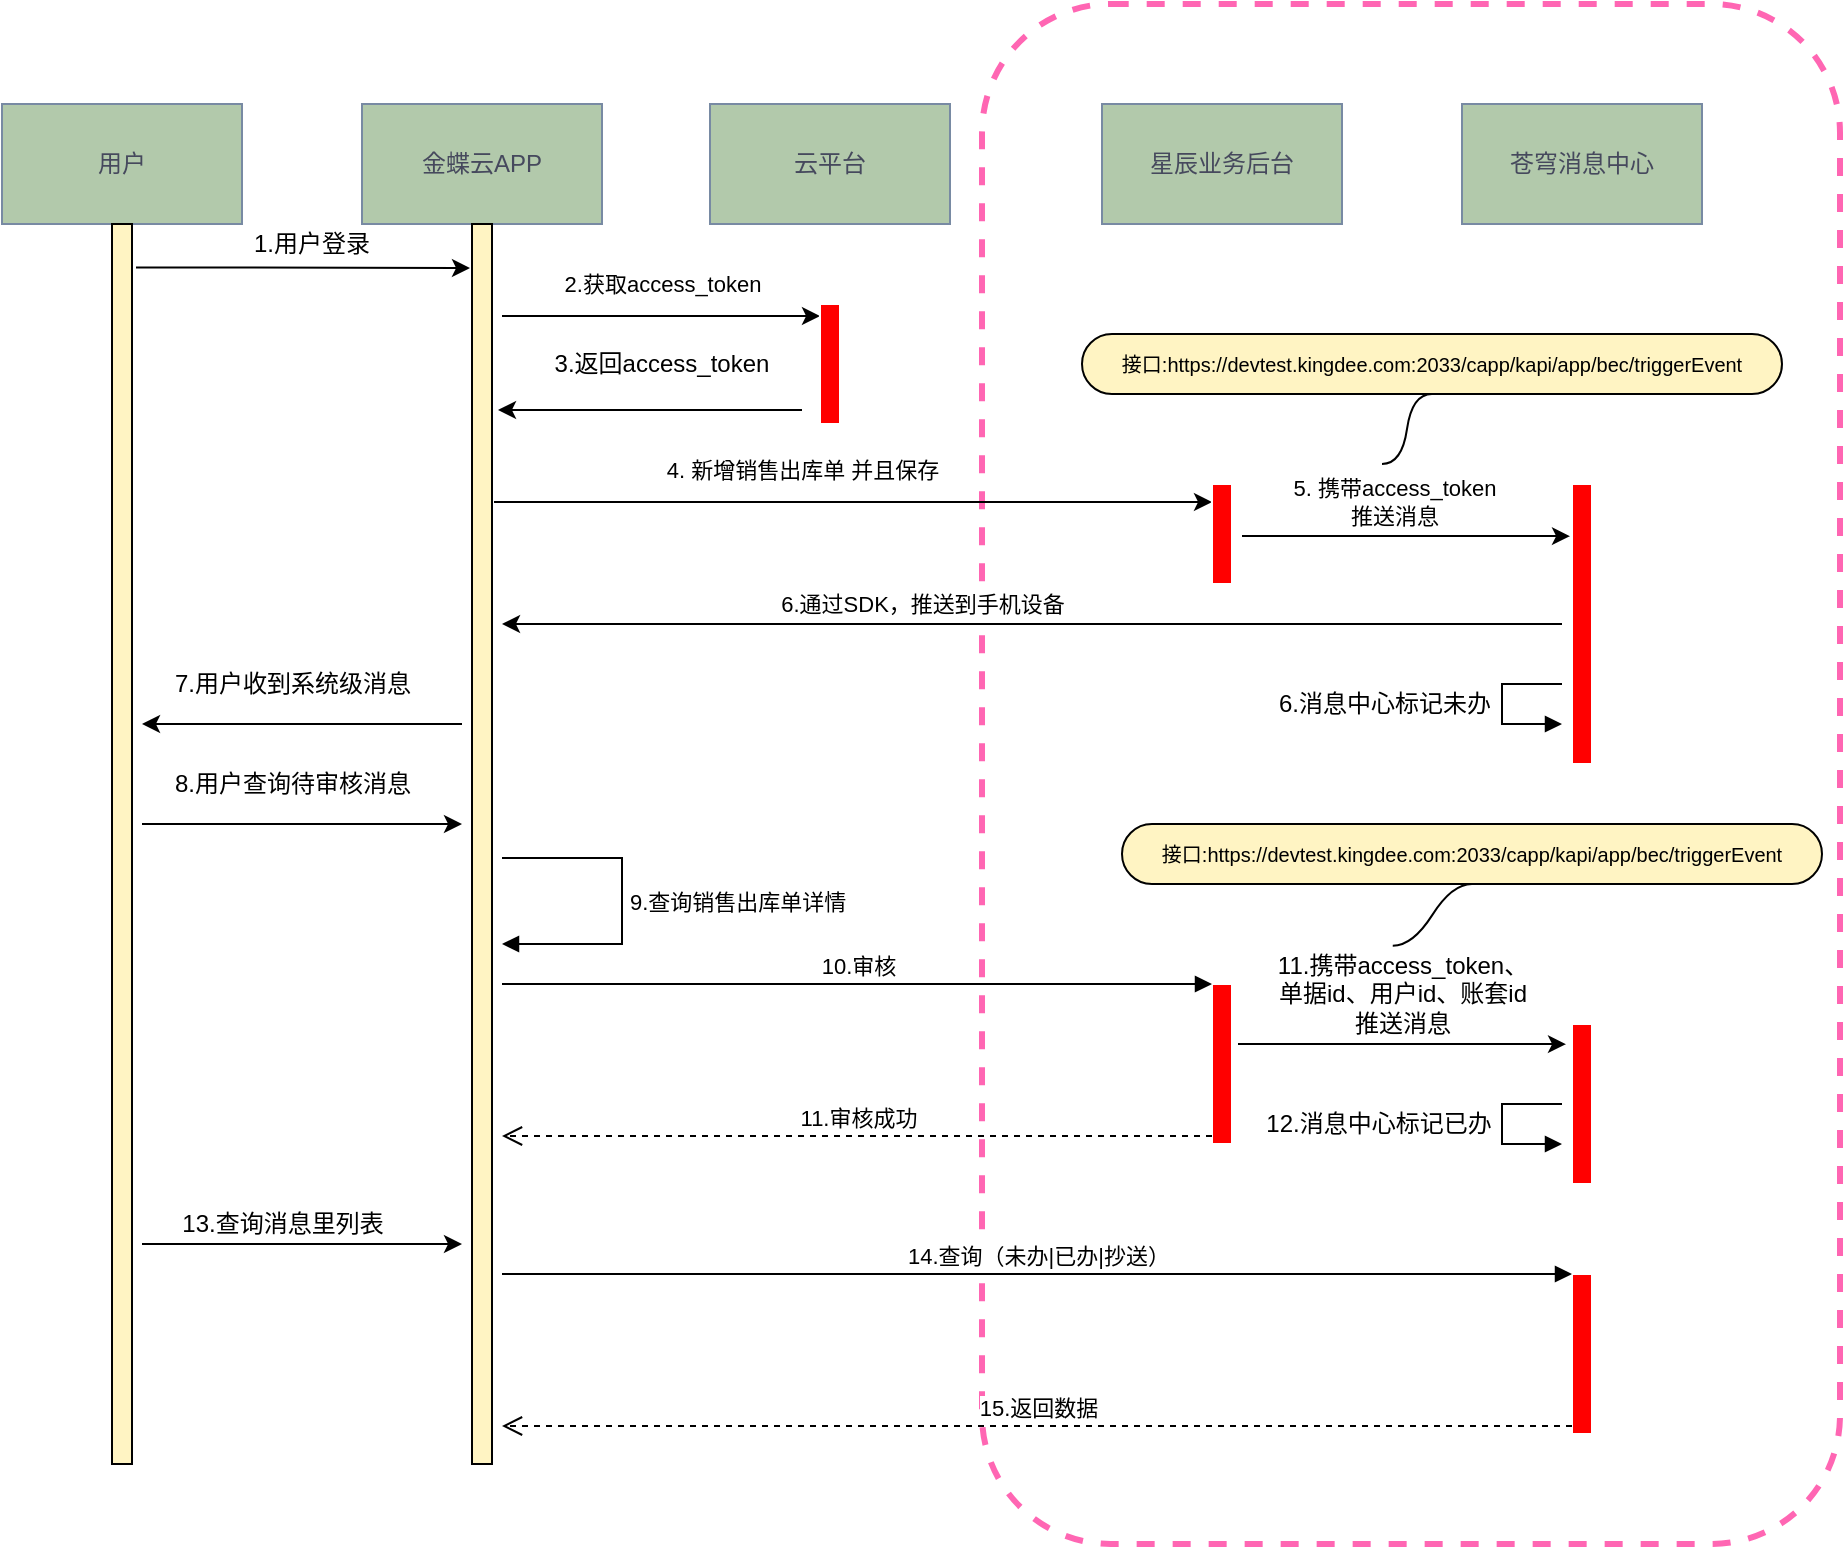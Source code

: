 <mxfile version="14.5.8" type="github">
  <diagram id="_HqFRDxbVKVlbJKqddwO" name="Page-1">
    <mxGraphModel dx="1318" dy="1931" grid="1" gridSize="10" guides="1" tooltips="1" connect="1" arrows="1" fold="1" page="1" pageScale="1" pageWidth="827" pageHeight="1169" math="0" shadow="0">
      <root>
        <mxCell id="0" />
        <mxCell id="1" parent="0" />
        <mxCell id="gOMvf-8AE3hnGqFUwbad-110" value="" style="rounded=1;whiteSpace=wrap;html=1;fontSize=10;fontColor=#333333;dashed=1;shadow=0;gradientDirection=north;gradientColor=#FFFFFF;fillColor=none;strokeColor=#FF66B3;strokeWidth=3;" vertex="1" parent="1">
          <mxGeometry x="490" y="-50" width="429" height="770" as="geometry" />
        </mxCell>
        <mxCell id="gOMvf-8AE3hnGqFUwbad-3" value="用户" style="rounded=0;whiteSpace=wrap;html=1;fillColor=#B2C9AB;strokeColor=#788AA3;fontColor=#46495D;" vertex="1" parent="1">
          <mxGeometry width="120" height="60" as="geometry" />
        </mxCell>
        <mxCell id="gOMvf-8AE3hnGqFUwbad-4" value="金蝶云APP" style="rounded=0;whiteSpace=wrap;html=1;fillColor=#B2C9AB;strokeColor=#788AA3;fontColor=#46495D;" vertex="1" parent="1">
          <mxGeometry x="180" width="120" height="60" as="geometry" />
        </mxCell>
        <mxCell id="gOMvf-8AE3hnGqFUwbad-5" value="星辰业务后台" style="rounded=0;whiteSpace=wrap;html=1;fillColor=#B2C9AB;strokeColor=#788AA3;fontColor=#46495D;" vertex="1" parent="1">
          <mxGeometry x="550" width="120" height="60" as="geometry" />
        </mxCell>
        <mxCell id="gOMvf-8AE3hnGqFUwbad-23" value="云平台" style="rounded=0;whiteSpace=wrap;html=1;fillColor=#B2C9AB;strokeColor=#788AA3;fontColor=#46495D;" vertex="1" parent="1">
          <mxGeometry x="354" width="120" height="60" as="geometry" />
        </mxCell>
        <mxCell id="gOMvf-8AE3hnGqFUwbad-30" value="苍穹消息中心" style="rounded=0;whiteSpace=wrap;html=1;fillColor=#B2C9AB;strokeColor=#788AA3;fontColor=#46495D;" vertex="1" parent="1">
          <mxGeometry x="730" width="120" height="60" as="geometry" />
        </mxCell>
        <mxCell id="gOMvf-8AE3hnGqFUwbad-36" value="" style="rounded=0;whiteSpace=wrap;html=1;fillColor=#FFF4C3;" vertex="1" parent="1">
          <mxGeometry x="55" y="60" width="10" height="620" as="geometry" />
        </mxCell>
        <mxCell id="gOMvf-8AE3hnGqFUwbad-37" value="" style="rounded=0;whiteSpace=wrap;html=1;fillColor=#FFF4C3;" vertex="1" parent="1">
          <mxGeometry x="235" y="60" width="10" height="620" as="geometry" />
        </mxCell>
        <mxCell id="gOMvf-8AE3hnGqFUwbad-38" value="" style="endArrow=classic;html=1;exitX=1.2;exitY=0.035;exitDx=0;exitDy=0;exitPerimeter=0;" edge="1" parent="1" source="gOMvf-8AE3hnGqFUwbad-36">
          <mxGeometry width="50" height="50" relative="1" as="geometry">
            <mxPoint x="70" y="130" as="sourcePoint" />
            <mxPoint x="234" y="82" as="targetPoint" />
          </mxGeometry>
        </mxCell>
        <mxCell id="gOMvf-8AE3hnGqFUwbad-39" value="1.用户登录" style="text;html=1;strokeColor=none;fillColor=none;align=center;verticalAlign=middle;whiteSpace=wrap;rounded=0;" vertex="1" parent="1">
          <mxGeometry x="120" y="60" width="70" height="20" as="geometry" />
        </mxCell>
        <mxCell id="gOMvf-8AE3hnGqFUwbad-40" value="" style="endArrow=classic;html=1;entryX=0;entryY=0;entryDx=0;entryDy=0;" edge="1" parent="1">
          <mxGeometry width="50" height="50" relative="1" as="geometry">
            <mxPoint x="250" y="106" as="sourcePoint" />
            <mxPoint x="409" y="106" as="targetPoint" />
          </mxGeometry>
        </mxCell>
        <mxCell id="gOMvf-8AE3hnGqFUwbad-50" value="2.获取access_token" style="edgeLabel;html=1;align=center;verticalAlign=middle;resizable=0;points=[];" vertex="1" connectable="0" parent="gOMvf-8AE3hnGqFUwbad-40">
          <mxGeometry x="0.157" y="-1" relative="1" as="geometry">
            <mxPoint x="-12" y="-17" as="offset" />
          </mxGeometry>
        </mxCell>
        <mxCell id="gOMvf-8AE3hnGqFUwbad-44" value="" style="endArrow=classic;html=1;" edge="1" parent="1">
          <mxGeometry width="50" height="50" relative="1" as="geometry">
            <mxPoint x="400" y="153" as="sourcePoint" />
            <mxPoint x="248" y="153" as="targetPoint" />
          </mxGeometry>
        </mxCell>
        <mxCell id="gOMvf-8AE3hnGqFUwbad-45" value="3.返回access_token" style="text;html=1;strokeColor=none;fillColor=none;align=center;verticalAlign=middle;whiteSpace=wrap;rounded=0;" vertex="1" parent="1">
          <mxGeometry x="270" y="120" width="120" height="20" as="geometry" />
        </mxCell>
        <mxCell id="gOMvf-8AE3hnGqFUwbad-53" value="" style="endArrow=classic;html=1;entryX=0;entryY=0;entryDx=0;entryDy=0;" edge="1" parent="1">
          <mxGeometry width="50" height="50" relative="1" as="geometry">
            <mxPoint x="246" y="199" as="sourcePoint" />
            <mxPoint x="605" y="199" as="targetPoint" />
          </mxGeometry>
        </mxCell>
        <mxCell id="gOMvf-8AE3hnGqFUwbad-54" value="4. 新增销售出库单 并且保存" style="edgeLabel;html=1;align=center;verticalAlign=middle;resizable=0;points=[];" vertex="1" connectable="0" parent="gOMvf-8AE3hnGqFUwbad-53">
          <mxGeometry x="0.157" y="-1" relative="1" as="geometry">
            <mxPoint x="-54" y="-17" as="offset" />
          </mxGeometry>
        </mxCell>
        <mxCell id="gOMvf-8AE3hnGqFUwbad-63" value="" style="endArrow=classic;html=1;entryX=-0.1;entryY=0.113;entryDx=0;entryDy=0;entryPerimeter=0;" edge="1" parent="1">
          <mxGeometry width="50" height="50" relative="1" as="geometry">
            <mxPoint x="620" y="216" as="sourcePoint" />
            <mxPoint x="784" y="216.063" as="targetPoint" />
          </mxGeometry>
        </mxCell>
        <mxCell id="gOMvf-8AE3hnGqFUwbad-64" value="5. 携带access_token&lt;br&gt;推送消息" style="edgeLabel;html=1;align=center;verticalAlign=middle;resizable=0;points=[];" vertex="1" connectable="0" parent="1">
          <mxGeometry x="700" y="199" as="geometry">
            <mxPoint x="-4" as="offset" />
          </mxGeometry>
        </mxCell>
        <mxCell id="gOMvf-8AE3hnGqFUwbad-65" value="" style="endArrow=classic;html=1;" edge="1" parent="1">
          <mxGeometry width="50" height="50" relative="1" as="geometry">
            <mxPoint x="780" y="260" as="sourcePoint" />
            <mxPoint x="250" y="260" as="targetPoint" />
          </mxGeometry>
        </mxCell>
        <mxCell id="gOMvf-8AE3hnGqFUwbad-66" value="6.通过SDK，推送到手机设备" style="edgeLabel;html=1;align=center;verticalAlign=middle;resizable=0;points=[];" vertex="1" connectable="0" parent="1">
          <mxGeometry x="460" y="250" as="geometry" />
        </mxCell>
        <mxCell id="gOMvf-8AE3hnGqFUwbad-69" value="" style="endArrow=classic;html=1;" edge="1" parent="1">
          <mxGeometry width="50" height="50" relative="1" as="geometry">
            <mxPoint x="230" y="310" as="sourcePoint" />
            <mxPoint x="70" y="310" as="targetPoint" />
          </mxGeometry>
        </mxCell>
        <mxCell id="gOMvf-8AE3hnGqFUwbad-72" value="7.用户收到系统级消息" style="text;html=1;align=center;verticalAlign=middle;resizable=0;points=[];autosize=1;strokeColor=none;" vertex="1" parent="1">
          <mxGeometry x="80" y="280" width="130" height="20" as="geometry" />
        </mxCell>
        <mxCell id="gOMvf-8AE3hnGqFUwbad-74" value="" style="endArrow=classic;html=1;" edge="1" parent="1">
          <mxGeometry width="50" height="50" relative="1" as="geometry">
            <mxPoint x="70" y="360" as="sourcePoint" />
            <mxPoint x="230" y="360" as="targetPoint" />
          </mxGeometry>
        </mxCell>
        <mxCell id="gOMvf-8AE3hnGqFUwbad-75" value="8.用户查询待审核消息" style="text;html=1;align=center;verticalAlign=middle;resizable=0;points=[];autosize=1;strokeColor=none;" vertex="1" parent="1">
          <mxGeometry x="80" y="330" width="130" height="20" as="geometry" />
        </mxCell>
        <mxCell id="gOMvf-8AE3hnGqFUwbad-84" value="9.查询销售出库单详情" style="edgeStyle=orthogonalEdgeStyle;html=1;align=left;spacingLeft=2;endArrow=block;rounded=0;" edge="1" parent="1">
          <mxGeometry relative="1" as="geometry">
            <mxPoint x="250" y="377" as="sourcePoint" />
            <Array as="points">
              <mxPoint x="310" y="377" />
              <mxPoint x="310" y="420" />
            </Array>
            <mxPoint x="250" y="420" as="targetPoint" />
          </mxGeometry>
        </mxCell>
        <mxCell id="gOMvf-8AE3hnGqFUwbad-86" value="" style="html=1;points=[];perimeter=orthogonalPerimeter;strokeColor=#FFFFFF;fillColor=#FF0000;" vertex="1" parent="1">
          <mxGeometry x="605" y="440" width="10" height="80" as="geometry" />
        </mxCell>
        <mxCell id="gOMvf-8AE3hnGqFUwbad-87" value="10.审核" style="html=1;verticalAlign=bottom;endArrow=block;entryX=0;entryY=0;" edge="1" target="gOMvf-8AE3hnGqFUwbad-86" parent="1">
          <mxGeometry relative="1" as="geometry">
            <mxPoint x="250" y="440" as="sourcePoint" />
          </mxGeometry>
        </mxCell>
        <mxCell id="gOMvf-8AE3hnGqFUwbad-88" value="11.审核成功" style="html=1;verticalAlign=bottom;endArrow=open;dashed=1;endSize=8;exitX=0;exitY=0.95;" edge="1" source="gOMvf-8AE3hnGqFUwbad-86" parent="1">
          <mxGeometry relative="1" as="geometry">
            <mxPoint x="250" y="516" as="targetPoint" />
          </mxGeometry>
        </mxCell>
        <mxCell id="gOMvf-8AE3hnGqFUwbad-89" value="" style="html=1;points=[];perimeter=orthogonalPerimeter;strokeColor=#FFFFFF;fillColor=#FF0000;" vertex="1" parent="1">
          <mxGeometry x="785" y="460" width="10" height="80" as="geometry" />
        </mxCell>
        <mxCell id="gOMvf-8AE3hnGqFUwbad-90" value="" style="endArrow=classic;html=1;entryX=-0.1;entryY=0.113;entryDx=0;entryDy=0;entryPerimeter=0;" edge="1" parent="1">
          <mxGeometry width="50" height="50" relative="1" as="geometry">
            <mxPoint x="618" y="470" as="sourcePoint" />
            <mxPoint x="782" y="470.063" as="targetPoint" />
          </mxGeometry>
        </mxCell>
        <mxCell id="gOMvf-8AE3hnGqFUwbad-91" value="11.携带access_token、&lt;br&gt;单据id、用户id、账套id&lt;br&gt;推送消息" style="text;html=1;align=center;verticalAlign=middle;resizable=0;points=[];autosize=1;strokeColor=none;" vertex="1" parent="1">
          <mxGeometry x="630" y="420" width="140" height="50" as="geometry" />
        </mxCell>
        <mxCell id="gOMvf-8AE3hnGqFUwbad-92" value="" style="edgeStyle=orthogonalEdgeStyle;html=1;align=left;spacingLeft=2;endArrow=block;rounded=0;" edge="1" parent="1">
          <mxGeometry relative="1" as="geometry">
            <mxPoint x="780" y="500" as="sourcePoint" />
            <Array as="points">
              <mxPoint x="750" y="500" />
              <mxPoint x="750" y="520" />
            </Array>
            <mxPoint x="780" y="520" as="targetPoint" />
          </mxGeometry>
        </mxCell>
        <mxCell id="gOMvf-8AE3hnGqFUwbad-93" value="12.消息中心标记已办" style="text;html=1;align=center;verticalAlign=middle;resizable=0;points=[];autosize=1;strokeColor=none;" vertex="1" parent="1">
          <mxGeometry x="623" y="500" width="130" height="20" as="geometry" />
        </mxCell>
        <mxCell id="gOMvf-8AE3hnGqFUwbad-94" value="" style="edgeStyle=orthogonalEdgeStyle;html=1;align=left;spacingLeft=2;endArrow=block;rounded=0;" edge="1" parent="1">
          <mxGeometry relative="1" as="geometry">
            <mxPoint x="780" y="290" as="sourcePoint" />
            <Array as="points">
              <mxPoint x="750" y="290" />
              <mxPoint x="750" y="310" />
            </Array>
            <mxPoint x="780" y="310" as="targetPoint" />
          </mxGeometry>
        </mxCell>
        <mxCell id="gOMvf-8AE3hnGqFUwbad-95" value="6.消息中心标记未办" style="text;html=1;align=center;verticalAlign=middle;resizable=0;points=[];autosize=1;strokeColor=none;" vertex="1" parent="1">
          <mxGeometry x="631" y="290" width="120" height="20" as="geometry" />
        </mxCell>
        <mxCell id="gOMvf-8AE3hnGqFUwbad-96" value="" style="html=1;points=[];perimeter=orthogonalPerimeter;strokeColor=#FFFFFF;fillColor=#FF0000;" vertex="1" parent="1">
          <mxGeometry x="785" y="190" width="10" height="140" as="geometry" />
        </mxCell>
        <mxCell id="gOMvf-8AE3hnGqFUwbad-97" value="" style="html=1;points=[];perimeter=orthogonalPerimeter;strokeColor=#FFFFFF;fillColor=#FF0000;" vertex="1" parent="1">
          <mxGeometry x="605" y="190" width="10" height="50" as="geometry" />
        </mxCell>
        <mxCell id="gOMvf-8AE3hnGqFUwbad-98" value="" style="html=1;points=[];perimeter=orthogonalPerimeter;strokeColor=#FFFFFF;fillColor=#FF0000;" vertex="1" parent="1">
          <mxGeometry x="409" y="100" width="10" height="60" as="geometry" />
        </mxCell>
        <mxCell id="gOMvf-8AE3hnGqFUwbad-100" value="" style="endArrow=classic;html=1;" edge="1" parent="1">
          <mxGeometry width="50" height="50" relative="1" as="geometry">
            <mxPoint x="70" y="570" as="sourcePoint" />
            <mxPoint x="230" y="570" as="targetPoint" />
          </mxGeometry>
        </mxCell>
        <mxCell id="gOMvf-8AE3hnGqFUwbad-101" value="13.查询消息里列表" style="text;html=1;align=center;verticalAlign=middle;resizable=0;points=[];autosize=1;strokeColor=none;" vertex="1" parent="1">
          <mxGeometry x="80" y="550" width="120" height="20" as="geometry" />
        </mxCell>
        <mxCell id="gOMvf-8AE3hnGqFUwbad-103" value="" style="html=1;points=[];perimeter=orthogonalPerimeter;strokeColor=#FFFFFF;fillColor=#FF0000;" vertex="1" parent="1">
          <mxGeometry x="785" y="585" width="10" height="80" as="geometry" />
        </mxCell>
        <mxCell id="gOMvf-8AE3hnGqFUwbad-104" value="14.查询（未办|已办|抄送）" style="html=1;verticalAlign=bottom;endArrow=block;entryX=0;entryY=0;" edge="1" target="gOMvf-8AE3hnGqFUwbad-103" parent="1">
          <mxGeometry relative="1" as="geometry">
            <mxPoint x="250" y="585" as="sourcePoint" />
          </mxGeometry>
        </mxCell>
        <mxCell id="gOMvf-8AE3hnGqFUwbad-105" value="15.返回数据" style="html=1;verticalAlign=bottom;endArrow=open;dashed=1;endSize=8;exitX=0;exitY=0.95;" edge="1" source="gOMvf-8AE3hnGqFUwbad-103" parent="1">
          <mxGeometry relative="1" as="geometry">
            <mxPoint x="250" y="661" as="targetPoint" />
          </mxGeometry>
        </mxCell>
        <mxCell id="gOMvf-8AE3hnGqFUwbad-106" value="接口:&lt;span lang=&quot;EN-US&quot; style=&quot;font-size: 10px;&quot;&gt;https://devtest.kingdee.com:2033/capp/kapi/app/bec/triggerEvent&lt;/span&gt;" style="whiteSpace=wrap;html=1;rounded=1;arcSize=50;align=center;verticalAlign=middle;strokeWidth=1;autosize=1;spacing=4;treeFolding=1;treeMoving=1;newEdgeStyle={&quot;edgeStyle&quot;:&quot;entityRelationEdgeStyle&quot;,&quot;startArrow&quot;:&quot;none&quot;,&quot;endArrow&quot;:&quot;none&quot;,&quot;segment&quot;:10,&quot;curved&quot;:1};fillColor=#FFF4C3;fontSize=10;" vertex="1" parent="1">
          <mxGeometry x="540" y="115" width="350" height="30" as="geometry" />
        </mxCell>
        <mxCell id="gOMvf-8AE3hnGqFUwbad-107" value="" style="edgeStyle=entityRelationEdgeStyle;startArrow=none;endArrow=none;segment=10;curved=1;entryX=0.5;entryY=1;entryDx=0;entryDy=0;" edge="1" target="gOMvf-8AE3hnGqFUwbad-106" parent="1">
          <mxGeometry relative="1" as="geometry">
            <mxPoint x="690" y="180" as="sourcePoint" />
          </mxGeometry>
        </mxCell>
        <mxCell id="gOMvf-8AE3hnGqFUwbad-108" value="接口:&lt;span lang=&quot;EN-US&quot; style=&quot;font-size: 10px;&quot;&gt;https://devtest.kingdee.com:2033/capp/kapi/app/bec/triggerEvent&lt;/span&gt;" style="whiteSpace=wrap;html=1;rounded=1;arcSize=50;align=center;verticalAlign=middle;strokeWidth=1;autosize=1;spacing=4;treeFolding=1;treeMoving=1;newEdgeStyle={&quot;edgeStyle&quot;:&quot;entityRelationEdgeStyle&quot;,&quot;startArrow&quot;:&quot;none&quot;,&quot;endArrow&quot;:&quot;none&quot;,&quot;segment&quot;:10,&quot;curved&quot;:1};fillColor=#FFF4C3;fontSize=10;" vertex="1" parent="1">
          <mxGeometry x="560" y="360" width="350" height="30" as="geometry" />
        </mxCell>
        <mxCell id="gOMvf-8AE3hnGqFUwbad-109" value="" style="edgeStyle=entityRelationEdgeStyle;startArrow=none;endArrow=none;segment=10;curved=1;entryX=0.5;entryY=1;entryDx=0;entryDy=0;exitX=0.467;exitY=0.017;exitDx=0;exitDy=0;exitPerimeter=0;" edge="1" parent="1" source="gOMvf-8AE3hnGqFUwbad-91" target="gOMvf-8AE3hnGqFUwbad-108">
          <mxGeometry relative="1" as="geometry">
            <mxPoint x="730" y="435" as="sourcePoint" />
            <mxPoint x="755" y="400" as="targetPoint" />
          </mxGeometry>
        </mxCell>
      </root>
    </mxGraphModel>
  </diagram>
</mxfile>
